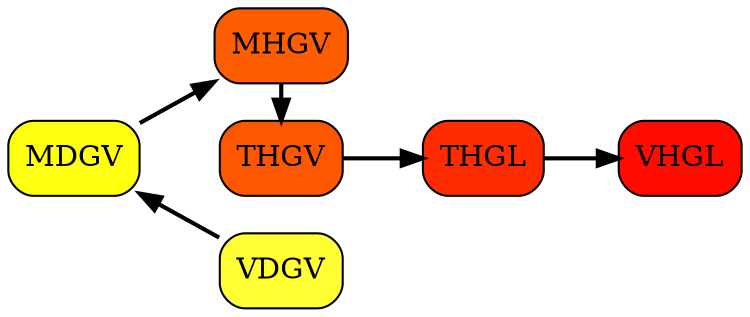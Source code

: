 strict digraph{
	rankdir=LR
	node [shape=box]
	VHGL [fillcolor="0.00771058294133,1,1", color=black, style="filled,rounded"];
	MHGV [fillcolor="0.0616940537373,1,1", color=black, style="filled,rounded"];
	VDGV [fillcolor="0.166666666667,0.8,1", color=black, style="filled,rounded"];
	THGV [fillcolor="0.0568457587427,1,1", color=black, style="filled,rounded"];
	MDGV [fillcolor="0.166666666667,0.936439906248,1", color=black, style="filled,rounded"];
	THGL [fillcolor="0.0286988428013,1,1", color=black, style="filled,rounded"];
	THGL->VHGL [style=bold, color=black];
	MDGV->MHGV [style=bold, color=black];
	MHGV->THGV [style=bold, color=black];
	MDGV->VDGV [style=bold, color=black,dir=back];
	THGV->THGL [style=bold, color=black];
        {rank=same; VDGV MHGV THGV}
}
